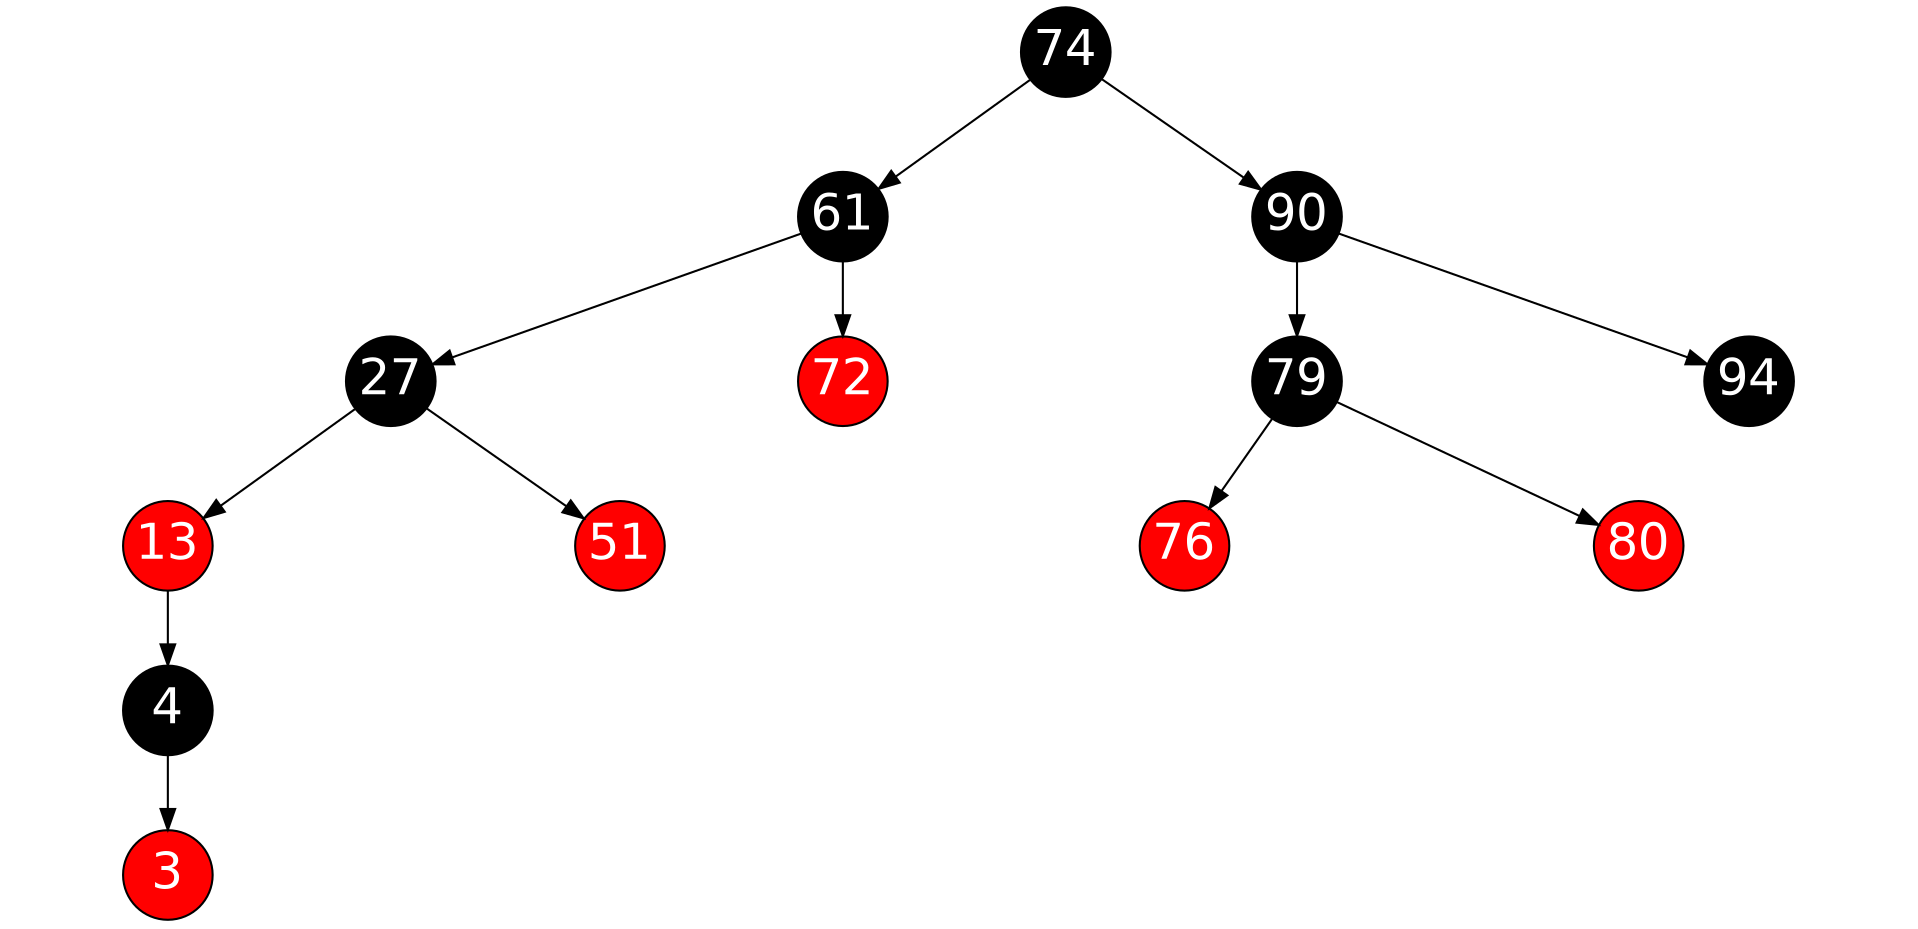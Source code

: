digraph G {
	graph [ratio=.48];
	node [style=filled, color=black, shape=circle, width=.6 
		fontname=Helvetica, fontweight=bold, fontcolor=white, 
		fontsize=24, fixedsize=true];
	

  3, 4, 13, 27, 51, 61, 72, 76, 79, 80, 90, 94;

  3, 13, 51, 72, 76, 80	
	[fillcolor=red];

4 -> 3; 
13 -> 4; 
27 -> 13; 
61 -> 27; 
27 -> 51; 
74 -> 61; 
61 -> 72; 
79 -> 76; 
90 -> 79; 
79 -> 80; 
74 -> 90; 
90 -> 94; 

}